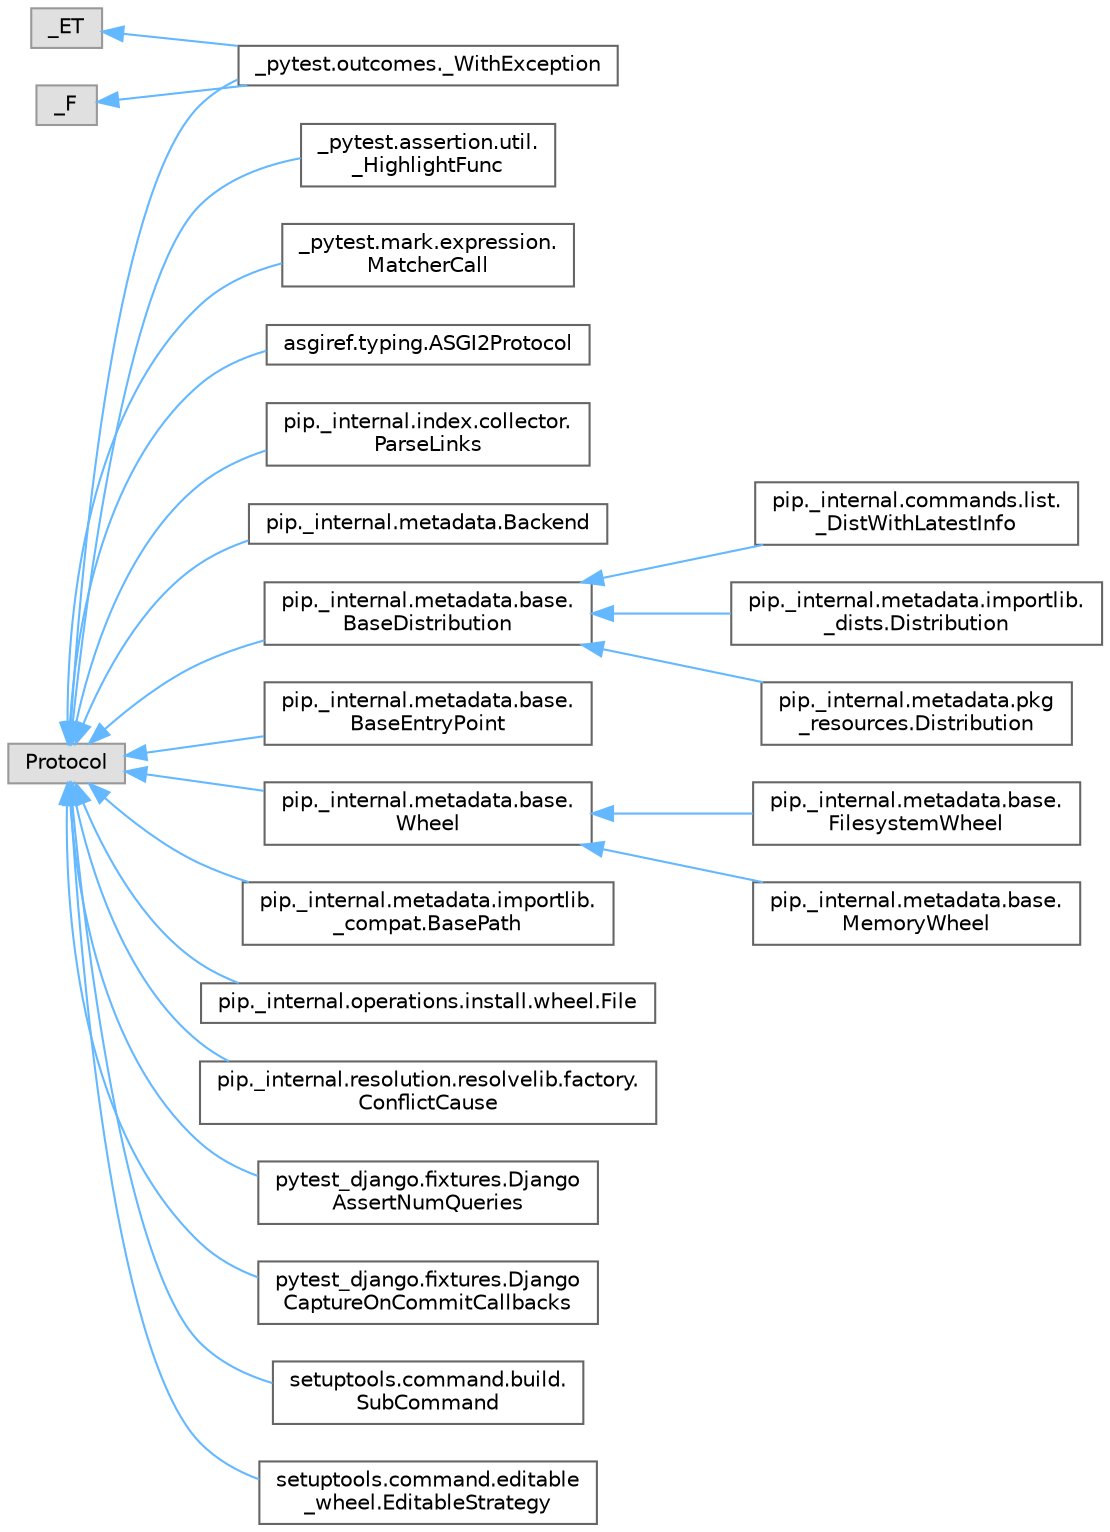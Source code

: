 digraph "Graphical Class Hierarchy"
{
 // LATEX_PDF_SIZE
  bgcolor="transparent";
  edge [fontname=Helvetica,fontsize=10,labelfontname=Helvetica,labelfontsize=10];
  node [fontname=Helvetica,fontsize=10,shape=box,height=0.2,width=0.4];
  rankdir="LR";
  Node0 [id="Node000000",label="_ET",height=0.2,width=0.4,color="grey60", fillcolor="#E0E0E0", style="filled",tooltip=" "];
  Node0 -> Node1 [id="edge26_Node000000_Node000001",dir="back",color="steelblue1",style="solid",tooltip=" "];
  Node1 [id="Node000001",label="_pytest.outcomes._WithException",height=0.2,width=0.4,color="grey40", fillcolor="white", style="filled",URL="$class__pytest_1_1outcomes_1_1___with_exception.html",tooltip=" "];
  Node2 [id="Node000002",label="_F",height=0.2,width=0.4,color="grey60", fillcolor="#E0E0E0", style="filled",tooltip=" "];
  Node2 -> Node1 [id="edge27_Node000002_Node000001",dir="back",color="steelblue1",style="solid",tooltip=" "];
  Node3 [id="Node000003",label="Protocol",height=0.2,width=0.4,color="grey60", fillcolor="#E0E0E0", style="filled",tooltip=" "];
  Node3 -> Node4 [id="edge28_Node000003_Node000004",dir="back",color="steelblue1",style="solid",tooltip=" "];
  Node4 [id="Node000004",label="_pytest.assertion.util.\l_HighlightFunc",height=0.2,width=0.4,color="grey40", fillcolor="white", style="filled",URL="$class__pytest_1_1assertion_1_1util_1_1___highlight_func.html",tooltip=" "];
  Node3 -> Node5 [id="edge29_Node000003_Node000005",dir="back",color="steelblue1",style="solid",tooltip=" "];
  Node5 [id="Node000005",label="_pytest.mark.expression.\lMatcherCall",height=0.2,width=0.4,color="grey40", fillcolor="white", style="filled",URL="$class__pytest_1_1mark_1_1expression_1_1_matcher_call.html",tooltip=" "];
  Node3 -> Node1 [id="edge30_Node000003_Node000001",dir="back",color="steelblue1",style="solid",tooltip=" "];
  Node3 -> Node6 [id="edge31_Node000003_Node000006",dir="back",color="steelblue1",style="solid",tooltip=" "];
  Node6 [id="Node000006",label="asgiref.typing.ASGI2Protocol",height=0.2,width=0.4,color="grey40", fillcolor="white", style="filled",URL="$classasgiref_1_1typing_1_1_a_s_g_i2_protocol.html",tooltip=" "];
  Node3 -> Node7 [id="edge32_Node000003_Node000007",dir="back",color="steelblue1",style="solid",tooltip=" "];
  Node7 [id="Node000007",label="pip._internal.index.collector.\lParseLinks",height=0.2,width=0.4,color="grey40", fillcolor="white", style="filled",URL="$classpip_1_1__internal_1_1index_1_1collector_1_1_parse_links.html",tooltip=" "];
  Node3 -> Node8 [id="edge33_Node000003_Node000008",dir="back",color="steelblue1",style="solid",tooltip=" "];
  Node8 [id="Node000008",label="pip._internal.metadata.Backend",height=0.2,width=0.4,color="grey40", fillcolor="white", style="filled",URL="$classpip_1_1__internal_1_1metadata_1_1_backend.html",tooltip=" "];
  Node3 -> Node9 [id="edge34_Node000003_Node000009",dir="back",color="steelblue1",style="solid",tooltip=" "];
  Node9 [id="Node000009",label="pip._internal.metadata.base.\lBaseDistribution",height=0.2,width=0.4,color="grey40", fillcolor="white", style="filled",URL="$classpip_1_1__internal_1_1metadata_1_1base_1_1_base_distribution.html",tooltip=" "];
  Node9 -> Node10 [id="edge35_Node000009_Node000010",dir="back",color="steelblue1",style="solid",tooltip=" "];
  Node10 [id="Node000010",label="pip._internal.commands.list.\l_DistWithLatestInfo",height=0.2,width=0.4,color="grey40", fillcolor="white", style="filled",URL="$classpip_1_1__internal_1_1commands_1_1list_1_1___dist_with_latest_info.html",tooltip=" "];
  Node9 -> Node11 [id="edge36_Node000009_Node000011",dir="back",color="steelblue1",style="solid",tooltip=" "];
  Node11 [id="Node000011",label="pip._internal.metadata.importlib.\l_dists.Distribution",height=0.2,width=0.4,color="grey40", fillcolor="white", style="filled",URL="$classpip_1_1__internal_1_1metadata_1_1importlib_1_1__dists_1_1_distribution.html",tooltip=" "];
  Node9 -> Node12 [id="edge37_Node000009_Node000012",dir="back",color="steelblue1",style="solid",tooltip=" "];
  Node12 [id="Node000012",label="pip._internal.metadata.pkg\l_resources.Distribution",height=0.2,width=0.4,color="grey40", fillcolor="white", style="filled",URL="$classpip_1_1__internal_1_1metadata_1_1pkg__resources_1_1_distribution.html",tooltip=" "];
  Node3 -> Node13 [id="edge38_Node000003_Node000013",dir="back",color="steelblue1",style="solid",tooltip=" "];
  Node13 [id="Node000013",label="pip._internal.metadata.base.\lBaseEntryPoint",height=0.2,width=0.4,color="grey40", fillcolor="white", style="filled",URL="$classpip_1_1__internal_1_1metadata_1_1base_1_1_base_entry_point.html",tooltip=" "];
  Node3 -> Node14 [id="edge39_Node000003_Node000014",dir="back",color="steelblue1",style="solid",tooltip=" "];
  Node14 [id="Node000014",label="pip._internal.metadata.base.\lWheel",height=0.2,width=0.4,color="grey40", fillcolor="white", style="filled",URL="$classpip_1_1__internal_1_1metadata_1_1base_1_1_wheel.html",tooltip=" "];
  Node14 -> Node15 [id="edge40_Node000014_Node000015",dir="back",color="steelblue1",style="solid",tooltip=" "];
  Node15 [id="Node000015",label="pip._internal.metadata.base.\lFilesystemWheel",height=0.2,width=0.4,color="grey40", fillcolor="white", style="filled",URL="$classpip_1_1__internal_1_1metadata_1_1base_1_1_filesystem_wheel.html",tooltip=" "];
  Node14 -> Node16 [id="edge41_Node000014_Node000016",dir="back",color="steelblue1",style="solid",tooltip=" "];
  Node16 [id="Node000016",label="pip._internal.metadata.base.\lMemoryWheel",height=0.2,width=0.4,color="grey40", fillcolor="white", style="filled",URL="$classpip_1_1__internal_1_1metadata_1_1base_1_1_memory_wheel.html",tooltip=" "];
  Node3 -> Node17 [id="edge42_Node000003_Node000017",dir="back",color="steelblue1",style="solid",tooltip=" "];
  Node17 [id="Node000017",label="pip._internal.metadata.importlib.\l_compat.BasePath",height=0.2,width=0.4,color="grey40", fillcolor="white", style="filled",URL="$classpip_1_1__internal_1_1metadata_1_1importlib_1_1__compat_1_1_base_path.html",tooltip=" "];
  Node3 -> Node18 [id="edge43_Node000003_Node000018",dir="back",color="steelblue1",style="solid",tooltip=" "];
  Node18 [id="Node000018",label="pip._internal.operations.install.wheel.File",height=0.2,width=0.4,color="grey40", fillcolor="white", style="filled",URL="$classpip_1_1__internal_1_1operations_1_1install_1_1wheel_1_1_file.html",tooltip=" "];
  Node3 -> Node19 [id="edge44_Node000003_Node000019",dir="back",color="steelblue1",style="solid",tooltip=" "];
  Node19 [id="Node000019",label="pip._internal.resolution.resolvelib.factory.\lConflictCause",height=0.2,width=0.4,color="grey40", fillcolor="white", style="filled",URL="$classpip_1_1__internal_1_1resolution_1_1resolvelib_1_1factory_1_1_conflict_cause.html",tooltip=" "];
  Node3 -> Node20 [id="edge45_Node000003_Node000020",dir="back",color="steelblue1",style="solid",tooltip=" "];
  Node20 [id="Node000020",label="pytest_django.fixtures.Django\lAssertNumQueries",height=0.2,width=0.4,color="grey40", fillcolor="white", style="filled",URL="$classpytest__django_1_1fixtures_1_1_django_assert_num_queries.html",tooltip=" "];
  Node3 -> Node21 [id="edge46_Node000003_Node000021",dir="back",color="steelblue1",style="solid",tooltip=" "];
  Node21 [id="Node000021",label="pytest_django.fixtures.Django\lCaptureOnCommitCallbacks",height=0.2,width=0.4,color="grey40", fillcolor="white", style="filled",URL="$classpytest__django_1_1fixtures_1_1_django_capture_on_commit_callbacks.html",tooltip=" "];
  Node3 -> Node22 [id="edge47_Node000003_Node000022",dir="back",color="steelblue1",style="solid",tooltip=" "];
  Node22 [id="Node000022",label="setuptools.command.build.\lSubCommand",height=0.2,width=0.4,color="grey40", fillcolor="white", style="filled",URL="$classsetuptools_1_1command_1_1build_1_1_sub_command.html",tooltip=" "];
  Node3 -> Node23 [id="edge48_Node000003_Node000023",dir="back",color="steelblue1",style="solid",tooltip=" "];
  Node23 [id="Node000023",label="setuptools.command.editable\l_wheel.EditableStrategy",height=0.2,width=0.4,color="grey40", fillcolor="white", style="filled",URL="$classsetuptools_1_1command_1_1editable__wheel_1_1_editable_strategy.html",tooltip=" "];
}
